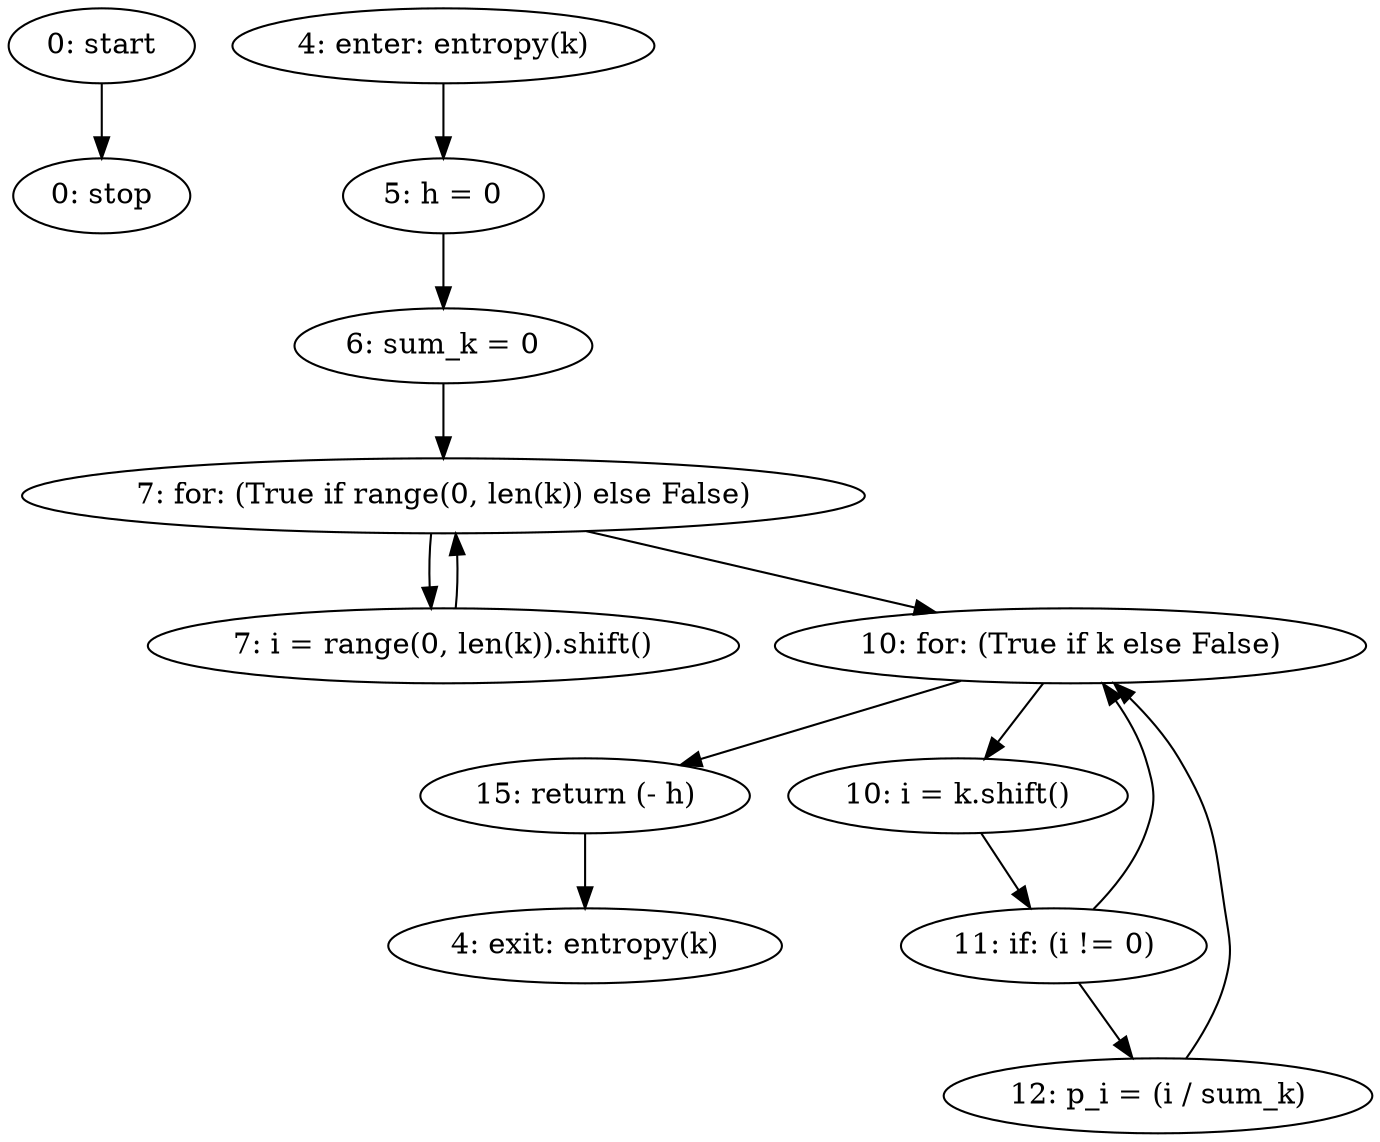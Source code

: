 strict digraph "" {
	node [label="\N"];
	0	[label="0: start"];
	12	[label="0: stop"];
	0 -> 12;
	1	[label="4: enter: entropy(k)"];
	3	[label="5: h = 0"];
	1 -> 3;
	4	[label="6: sum_k = 0"];
	3 -> 4;
	2	[label="4: exit: entropy(k)"];
	11	[label="15: return (- h)"];
	11 -> 2;
	5	[label="7: for: (True if range(0, len(k)) else False)"];
	4 -> 5;
	6	[label="7: i = range(0, len(k)).shift()"];
	5 -> 6;
	7	[label="10: for: (True if k else False)"];
	5 -> 7;
	6 -> 5;
	7 -> 11;
	8	[label="10: i = k.shift()"];
	7 -> 8;
	9	[label="11: if: (i != 0)"];
	8 -> 9;
	10	[label="12: p_i = (i / sum_k)"];
	10 -> 7;
	9 -> 7;
	9 -> 10;
}
